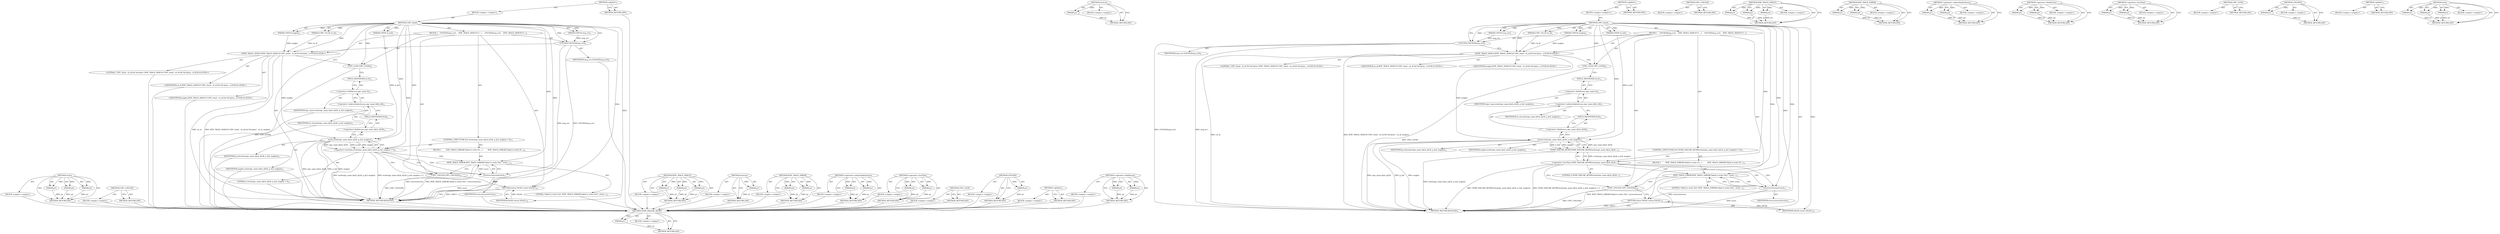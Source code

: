 digraph "write" {
vulnerable_89 [label=<(METHOD,write)>];
vulnerable_90 [label=<(PARAM,p1)>];
vulnerable_91 [label=<(PARAM,p2)>];
vulnerable_92 [label=<(PARAM,p3)>];
vulnerable_93 [label=<(BLOCK,&lt;empty&gt;,&lt;empty&gt;)>];
vulnerable_94 [label=<(METHOD_RETURN,ANY)>];
vulnerable_114 [label=<(METHOD,UIPC_UNLOCK)>];
vulnerable_115 [label=<(BLOCK,&lt;empty&gt;,&lt;empty&gt;)>];
vulnerable_116 [label=<(METHOD_RETURN,ANY)>];
vulnerable_6 [label=<(METHOD,&lt;global&gt;)<SUB>1</SUB>>];
vulnerable_7 [label=<(BLOCK,&lt;empty&gt;,&lt;empty&gt;)<SUB>1</SUB>>];
vulnerable_8 [label=<(METHOD,UIPC_Send)<SUB>1</SUB>>];
vulnerable_9 [label=<(PARAM,tUIPC_CH_ID ch_id)<SUB>1</SUB>>];
vulnerable_10 [label=<(PARAM,UINT16 msg_evt)<SUB>1</SUB>>];
vulnerable_11 [label=<(PARAM,UINT8 *p_buf)<SUB>1</SUB>>];
vulnerable_12 [label=<(PARAM,UINT16 msglen)<SUB>2</SUB>>];
vulnerable_13 [label=<(BLOCK,{
    UNUSED(msg_evt);

    BTIF_TRACE_DEBUG(&quot;U...,{
    UNUSED(msg_evt);

    BTIF_TRACE_DEBUG(&quot;U...)<SUB>3</SUB>>];
vulnerable_14 [label=<(UNUSED,UNUSED(msg_evt))<SUB>4</SUB>>];
vulnerable_15 [label=<(IDENTIFIER,msg_evt,UNUSED(msg_evt))<SUB>4</SUB>>];
vulnerable_16 [label="<(BTIF_TRACE_DEBUG,BTIF_TRACE_DEBUG(&quot;UIPC_Send : ch_id:%d %d bytes...)<SUB>6</SUB>>"];
vulnerable_17 [label="<(LITERAL,&quot;UIPC_Send : ch_id:%d %d bytes&quot;,BTIF_TRACE_DEBUG(&quot;UIPC_Send : ch_id:%d %d bytes...)<SUB>6</SUB>>"];
vulnerable_18 [label="<(IDENTIFIER,ch_id,BTIF_TRACE_DEBUG(&quot;UIPC_Send : ch_id:%d %d bytes...)<SUB>6</SUB>>"];
vulnerable_19 [label="<(IDENTIFIER,msglen,BTIF_TRACE_DEBUG(&quot;UIPC_Send : ch_id:%d %d bytes...)<SUB>6</SUB>>"];
vulnerable_20 [label=<(UIPC_LOCK,UIPC_LOCK())<SUB>9</SUB>>];
vulnerable_21 [label=<(CONTROL_STRUCTURE,IF,if (write(uipc_main.ch[ch_id].fd, p_buf, msglen) &lt; 0))<SUB>11</SUB>>];
vulnerable_22 [label=<(&lt;operator&gt;.lessThan,write(uipc_main.ch[ch_id].fd, p_buf, msglen) &lt; 0)<SUB>11</SUB>>];
vulnerable_23 [label=<(write,write(uipc_main.ch[ch_id].fd, p_buf, msglen))<SUB>11</SUB>>];
vulnerable_24 [label=<(&lt;operator&gt;.fieldAccess,uipc_main.ch[ch_id].fd)<SUB>11</SUB>>];
vulnerable_25 [label=<(&lt;operator&gt;.indirectIndexAccess,uipc_main.ch[ch_id])<SUB>11</SUB>>];
vulnerable_26 [label=<(&lt;operator&gt;.fieldAccess,uipc_main.ch)<SUB>11</SUB>>];
vulnerable_27 [label=<(IDENTIFIER,uipc_main,write(uipc_main.ch[ch_id].fd, p_buf, msglen))<SUB>11</SUB>>];
vulnerable_28 [label=<(FIELD_IDENTIFIER,ch,ch)<SUB>11</SUB>>];
vulnerable_29 [label=<(IDENTIFIER,ch_id,write(uipc_main.ch[ch_id].fd, p_buf, msglen))<SUB>11</SUB>>];
vulnerable_30 [label=<(FIELD_IDENTIFIER,fd,fd)<SUB>11</SUB>>];
vulnerable_31 [label=<(IDENTIFIER,p_buf,write(uipc_main.ch[ch_id].fd, p_buf, msglen))<SUB>11</SUB>>];
vulnerable_32 [label=<(IDENTIFIER,msglen,write(uipc_main.ch[ch_id].fd, p_buf, msglen))<SUB>11</SUB>>];
vulnerable_33 [label=<(LITERAL,0,write(uipc_main.ch[ch_id].fd, p_buf, msglen) &lt; 0)<SUB>11</SUB>>];
vulnerable_34 [label=<(BLOCK,{
         BTIF_TRACE_ERROR(&quot;failed to write (%...,{
         BTIF_TRACE_ERROR(&quot;failed to write (%...)<SUB>12</SUB>>];
vulnerable_35 [label=<(BTIF_TRACE_ERROR,BTIF_TRACE_ERROR(&quot;failed to write (%s)&quot;, strerr...)<SUB>13</SUB>>];
vulnerable_36 [label=<(LITERAL,&quot;failed to write (%s)&quot;,BTIF_TRACE_ERROR(&quot;failed to write (%s)&quot;, strerr...)<SUB>13</SUB>>];
vulnerable_37 [label=<(strerror,strerror(errno))<SUB>13</SUB>>];
vulnerable_38 [label=<(IDENTIFIER,errno,strerror(errno))<SUB>13</SUB>>];
vulnerable_39 [label=<(UIPC_UNLOCK,UIPC_UNLOCK())<SUB>16</SUB>>];
vulnerable_40 [label=<(RETURN,return FALSE;,return FALSE;)<SUB>18</SUB>>];
vulnerable_41 [label=<(IDENTIFIER,FALSE,return FALSE;)<SUB>18</SUB>>];
vulnerable_42 [label=<(METHOD_RETURN,BOOLEAN)<SUB>1</SUB>>];
vulnerable_44 [label=<(METHOD_RETURN,ANY)<SUB>1</SUB>>];
vulnerable_75 [label=<(METHOD,BTIF_TRACE_DEBUG)>];
vulnerable_76 [label=<(PARAM,p1)>];
vulnerable_77 [label=<(PARAM,p2)>];
vulnerable_78 [label=<(PARAM,p3)>];
vulnerable_79 [label=<(BLOCK,&lt;empty&gt;,&lt;empty&gt;)>];
vulnerable_80 [label=<(METHOD_RETURN,ANY)>];
vulnerable_110 [label=<(METHOD,strerror)>];
vulnerable_111 [label=<(PARAM,p1)>];
vulnerable_112 [label=<(BLOCK,&lt;empty&gt;,&lt;empty&gt;)>];
vulnerable_113 [label=<(METHOD_RETURN,ANY)>];
vulnerable_105 [label=<(METHOD,BTIF_TRACE_ERROR)>];
vulnerable_106 [label=<(PARAM,p1)>];
vulnerable_107 [label=<(PARAM,p2)>];
vulnerable_108 [label=<(BLOCK,&lt;empty&gt;,&lt;empty&gt;)>];
vulnerable_109 [label=<(METHOD_RETURN,ANY)>];
vulnerable_100 [label=<(METHOD,&lt;operator&gt;.indirectIndexAccess)>];
vulnerable_101 [label=<(PARAM,p1)>];
vulnerable_102 [label=<(PARAM,p2)>];
vulnerable_103 [label=<(BLOCK,&lt;empty&gt;,&lt;empty&gt;)>];
vulnerable_104 [label=<(METHOD_RETURN,ANY)>];
vulnerable_84 [label=<(METHOD,&lt;operator&gt;.lessThan)>];
vulnerable_85 [label=<(PARAM,p1)>];
vulnerable_86 [label=<(PARAM,p2)>];
vulnerable_87 [label=<(BLOCK,&lt;empty&gt;,&lt;empty&gt;)>];
vulnerable_88 [label=<(METHOD_RETURN,ANY)>];
vulnerable_81 [label=<(METHOD,UIPC_LOCK)>];
vulnerable_82 [label=<(BLOCK,&lt;empty&gt;,&lt;empty&gt;)>];
vulnerable_83 [label=<(METHOD_RETURN,ANY)>];
vulnerable_71 [label=<(METHOD,UNUSED)>];
vulnerable_72 [label=<(PARAM,p1)>];
vulnerable_73 [label=<(BLOCK,&lt;empty&gt;,&lt;empty&gt;)>];
vulnerable_74 [label=<(METHOD_RETURN,ANY)>];
vulnerable_65 [label=<(METHOD,&lt;global&gt;)<SUB>1</SUB>>];
vulnerable_66 [label=<(BLOCK,&lt;empty&gt;,&lt;empty&gt;)>];
vulnerable_67 [label=<(METHOD_RETURN,ANY)>];
vulnerable_95 [label=<(METHOD,&lt;operator&gt;.fieldAccess)>];
vulnerable_96 [label=<(PARAM,p1)>];
vulnerable_97 [label=<(PARAM,p2)>];
vulnerable_98 [label=<(BLOCK,&lt;empty&gt;,&lt;empty&gt;)>];
vulnerable_99 [label=<(METHOD_RETURN,ANY)>];
fixed_90 [label=<(METHOD,TEMP_FAILURE_RETRY)>];
fixed_91 [label=<(PARAM,p1)>];
fixed_92 [label=<(BLOCK,&lt;empty&gt;,&lt;empty&gt;)>];
fixed_93 [label=<(METHOD_RETURN,ANY)>];
fixed_115 [label=<(METHOD,strerror)>];
fixed_116 [label=<(PARAM,p1)>];
fixed_117 [label=<(BLOCK,&lt;empty&gt;,&lt;empty&gt;)>];
fixed_118 [label=<(METHOD_RETURN,ANY)>];
fixed_6 [label=<(METHOD,&lt;global&gt;)<SUB>1</SUB>>];
fixed_7 [label=<(BLOCK,&lt;empty&gt;,&lt;empty&gt;)<SUB>1</SUB>>];
fixed_8 [label=<(METHOD,UIPC_Send)<SUB>1</SUB>>];
fixed_9 [label=<(PARAM,tUIPC_CH_ID ch_id)<SUB>1</SUB>>];
fixed_10 [label=<(PARAM,UINT16 msg_evt)<SUB>1</SUB>>];
fixed_11 [label=<(PARAM,UINT8 *p_buf)<SUB>1</SUB>>];
fixed_12 [label=<(PARAM,UINT16 msglen)<SUB>2</SUB>>];
fixed_13 [label=<(BLOCK,{
    UNUSED(msg_evt);

    BTIF_TRACE_DEBUG(&quot;U...,{
    UNUSED(msg_evt);

    BTIF_TRACE_DEBUG(&quot;U...)<SUB>3</SUB>>];
fixed_14 [label=<(UNUSED,UNUSED(msg_evt))<SUB>4</SUB>>];
fixed_15 [label=<(IDENTIFIER,msg_evt,UNUSED(msg_evt))<SUB>4</SUB>>];
fixed_16 [label="<(BTIF_TRACE_DEBUG,BTIF_TRACE_DEBUG(&quot;UIPC_Send : ch_id:%d %d bytes...)<SUB>6</SUB>>"];
fixed_17 [label="<(LITERAL,&quot;UIPC_Send : ch_id:%d %d bytes&quot;,BTIF_TRACE_DEBUG(&quot;UIPC_Send : ch_id:%d %d bytes...)<SUB>6</SUB>>"];
fixed_18 [label="<(IDENTIFIER,ch_id,BTIF_TRACE_DEBUG(&quot;UIPC_Send : ch_id:%d %d bytes...)<SUB>6</SUB>>"];
fixed_19 [label="<(IDENTIFIER,msglen,BTIF_TRACE_DEBUG(&quot;UIPC_Send : ch_id:%d %d bytes...)<SUB>6</SUB>>"];
fixed_20 [label=<(UIPC_LOCK,UIPC_LOCK())<SUB>9</SUB>>];
fixed_21 [label=<(CONTROL_STRUCTURE,IF,if (TEMP_FAILURE_RETRY(write(uipc_main.ch[ch_id].fd, p_buf, msglen)) &lt; 0))<SUB>11</SUB>>];
fixed_22 [label=<(&lt;operator&gt;.lessThan,TEMP_FAILURE_RETRY(write(uipc_main.ch[ch_id].fd...)<SUB>11</SUB>>];
fixed_23 [label=<(TEMP_FAILURE_RETRY,TEMP_FAILURE_RETRY(write(uipc_main.ch[ch_id].fd...)<SUB>11</SUB>>];
fixed_24 [label=<(write,write(uipc_main.ch[ch_id].fd, p_buf, msglen))<SUB>11</SUB>>];
fixed_25 [label=<(&lt;operator&gt;.fieldAccess,uipc_main.ch[ch_id].fd)<SUB>11</SUB>>];
fixed_26 [label=<(&lt;operator&gt;.indirectIndexAccess,uipc_main.ch[ch_id])<SUB>11</SUB>>];
fixed_27 [label=<(&lt;operator&gt;.fieldAccess,uipc_main.ch)<SUB>11</SUB>>];
fixed_28 [label=<(IDENTIFIER,uipc_main,write(uipc_main.ch[ch_id].fd, p_buf, msglen))<SUB>11</SUB>>];
fixed_29 [label=<(FIELD_IDENTIFIER,ch,ch)<SUB>11</SUB>>];
fixed_30 [label=<(IDENTIFIER,ch_id,write(uipc_main.ch[ch_id].fd, p_buf, msglen))<SUB>11</SUB>>];
fixed_31 [label=<(FIELD_IDENTIFIER,fd,fd)<SUB>11</SUB>>];
fixed_32 [label=<(IDENTIFIER,p_buf,write(uipc_main.ch[ch_id].fd, p_buf, msglen))<SUB>11</SUB>>];
fixed_33 [label=<(IDENTIFIER,msglen,write(uipc_main.ch[ch_id].fd, p_buf, msglen))<SUB>11</SUB>>];
fixed_34 [label=<(LITERAL,0,TEMP_FAILURE_RETRY(write(uipc_main.ch[ch_id].fd...)<SUB>11</SUB>>];
fixed_35 [label=<(BLOCK,{
         BTIF_TRACE_ERROR(&quot;failed to write (%...,{
         BTIF_TRACE_ERROR(&quot;failed to write (%...)<SUB>12</SUB>>];
fixed_36 [label=<(BTIF_TRACE_ERROR,BTIF_TRACE_ERROR(&quot;failed to write (%s)&quot;, strerr...)<SUB>13</SUB>>];
fixed_37 [label=<(LITERAL,&quot;failed to write (%s)&quot;,BTIF_TRACE_ERROR(&quot;failed to write (%s)&quot;, strerr...)<SUB>13</SUB>>];
fixed_38 [label=<(strerror,strerror(errno))<SUB>13</SUB>>];
fixed_39 [label=<(IDENTIFIER,errno,strerror(errno))<SUB>13</SUB>>];
fixed_40 [label=<(UIPC_UNLOCK,UIPC_UNLOCK())<SUB>16</SUB>>];
fixed_41 [label=<(RETURN,return FALSE;,return FALSE;)<SUB>18</SUB>>];
fixed_42 [label=<(IDENTIFIER,FALSE,return FALSE;)<SUB>18</SUB>>];
fixed_43 [label=<(METHOD_RETURN,BOOLEAN)<SUB>1</SUB>>];
fixed_45 [label=<(METHOD_RETURN,ANY)<SUB>1</SUB>>];
fixed_119 [label=<(METHOD,UIPC_UNLOCK)>];
fixed_120 [label=<(BLOCK,&lt;empty&gt;,&lt;empty&gt;)>];
fixed_121 [label=<(METHOD_RETURN,ANY)>];
fixed_76 [label=<(METHOD,BTIF_TRACE_DEBUG)>];
fixed_77 [label=<(PARAM,p1)>];
fixed_78 [label=<(PARAM,p2)>];
fixed_79 [label=<(PARAM,p3)>];
fixed_80 [label=<(BLOCK,&lt;empty&gt;,&lt;empty&gt;)>];
fixed_81 [label=<(METHOD_RETURN,ANY)>];
fixed_110 [label=<(METHOD,BTIF_TRACE_ERROR)>];
fixed_111 [label=<(PARAM,p1)>];
fixed_112 [label=<(PARAM,p2)>];
fixed_113 [label=<(BLOCK,&lt;empty&gt;,&lt;empty&gt;)>];
fixed_114 [label=<(METHOD_RETURN,ANY)>];
fixed_105 [label=<(METHOD,&lt;operator&gt;.indirectIndexAccess)>];
fixed_106 [label=<(PARAM,p1)>];
fixed_107 [label=<(PARAM,p2)>];
fixed_108 [label=<(BLOCK,&lt;empty&gt;,&lt;empty&gt;)>];
fixed_109 [label=<(METHOD_RETURN,ANY)>];
fixed_100 [label=<(METHOD,&lt;operator&gt;.fieldAccess)>];
fixed_101 [label=<(PARAM,p1)>];
fixed_102 [label=<(PARAM,p2)>];
fixed_103 [label=<(BLOCK,&lt;empty&gt;,&lt;empty&gt;)>];
fixed_104 [label=<(METHOD_RETURN,ANY)>];
fixed_85 [label=<(METHOD,&lt;operator&gt;.lessThan)>];
fixed_86 [label=<(PARAM,p1)>];
fixed_87 [label=<(PARAM,p2)>];
fixed_88 [label=<(BLOCK,&lt;empty&gt;,&lt;empty&gt;)>];
fixed_89 [label=<(METHOD_RETURN,ANY)>];
fixed_82 [label=<(METHOD,UIPC_LOCK)>];
fixed_83 [label=<(BLOCK,&lt;empty&gt;,&lt;empty&gt;)>];
fixed_84 [label=<(METHOD_RETURN,ANY)>];
fixed_72 [label=<(METHOD,UNUSED)>];
fixed_73 [label=<(PARAM,p1)>];
fixed_74 [label=<(BLOCK,&lt;empty&gt;,&lt;empty&gt;)>];
fixed_75 [label=<(METHOD_RETURN,ANY)>];
fixed_66 [label=<(METHOD,&lt;global&gt;)<SUB>1</SUB>>];
fixed_67 [label=<(BLOCK,&lt;empty&gt;,&lt;empty&gt;)>];
fixed_68 [label=<(METHOD_RETURN,ANY)>];
fixed_94 [label=<(METHOD,write)>];
fixed_95 [label=<(PARAM,p1)>];
fixed_96 [label=<(PARAM,p2)>];
fixed_97 [label=<(PARAM,p3)>];
fixed_98 [label=<(BLOCK,&lt;empty&gt;,&lt;empty&gt;)>];
fixed_99 [label=<(METHOD_RETURN,ANY)>];
vulnerable_89 -> vulnerable_90  [key=0, label="AST: "];
vulnerable_89 -> vulnerable_90  [key=1, label="DDG: "];
vulnerable_89 -> vulnerable_93  [key=0, label="AST: "];
vulnerable_89 -> vulnerable_91  [key=0, label="AST: "];
vulnerable_89 -> vulnerable_91  [key=1, label="DDG: "];
vulnerable_89 -> vulnerable_94  [key=0, label="AST: "];
vulnerable_89 -> vulnerable_94  [key=1, label="CFG: "];
vulnerable_89 -> vulnerable_92  [key=0, label="AST: "];
vulnerable_89 -> vulnerable_92  [key=1, label="DDG: "];
vulnerable_90 -> vulnerable_94  [key=0, label="DDG: p1"];
vulnerable_91 -> vulnerable_94  [key=0, label="DDG: p2"];
vulnerable_92 -> vulnerable_94  [key=0, label="DDG: p3"];
vulnerable_93 -> fixed_90  [key=0];
vulnerable_94 -> fixed_90  [key=0];
vulnerable_114 -> vulnerable_115  [key=0, label="AST: "];
vulnerable_114 -> vulnerable_116  [key=0, label="AST: "];
vulnerable_114 -> vulnerable_116  [key=1, label="CFG: "];
vulnerable_115 -> fixed_90  [key=0];
vulnerable_116 -> fixed_90  [key=0];
vulnerable_6 -> vulnerable_7  [key=0, label="AST: "];
vulnerable_6 -> vulnerable_44  [key=0, label="AST: "];
vulnerable_6 -> vulnerable_44  [key=1, label="CFG: "];
vulnerable_7 -> vulnerable_8  [key=0, label="AST: "];
vulnerable_8 -> vulnerable_9  [key=0, label="AST: "];
vulnerable_8 -> vulnerable_9  [key=1, label="DDG: "];
vulnerable_8 -> vulnerable_10  [key=0, label="AST: "];
vulnerable_8 -> vulnerable_10  [key=1, label="DDG: "];
vulnerable_8 -> vulnerable_11  [key=0, label="AST: "];
vulnerable_8 -> vulnerable_11  [key=1, label="DDG: "];
vulnerable_8 -> vulnerable_12  [key=0, label="AST: "];
vulnerable_8 -> vulnerable_12  [key=1, label="DDG: "];
vulnerable_8 -> vulnerable_13  [key=0, label="AST: "];
vulnerable_8 -> vulnerable_42  [key=0, label="AST: "];
vulnerable_8 -> vulnerable_14  [key=0, label="CFG: "];
vulnerable_8 -> vulnerable_14  [key=1, label="DDG: "];
vulnerable_8 -> vulnerable_20  [key=0, label="DDG: "];
vulnerable_8 -> vulnerable_39  [key=0, label="DDG: "];
vulnerable_8 -> vulnerable_40  [key=0, label="DDG: "];
vulnerable_8 -> vulnerable_16  [key=0, label="DDG: "];
vulnerable_8 -> vulnerable_41  [key=0, label="DDG: "];
vulnerable_8 -> vulnerable_22  [key=0, label="DDG: "];
vulnerable_8 -> vulnerable_23  [key=0, label="DDG: "];
vulnerable_8 -> vulnerable_35  [key=0, label="DDG: "];
vulnerable_8 -> vulnerable_37  [key=0, label="DDG: "];
vulnerable_9 -> vulnerable_16  [key=0, label="DDG: ch_id"];
vulnerable_10 -> vulnerable_14  [key=0, label="DDG: msg_evt"];
vulnerable_11 -> vulnerable_23  [key=0, label="DDG: p_buf"];
vulnerable_12 -> vulnerable_16  [key=0, label="DDG: msglen"];
vulnerable_13 -> vulnerable_14  [key=0, label="AST: "];
vulnerable_13 -> vulnerable_16  [key=0, label="AST: "];
vulnerable_13 -> vulnerable_20  [key=0, label="AST: "];
vulnerable_13 -> vulnerable_21  [key=0, label="AST: "];
vulnerable_13 -> vulnerable_39  [key=0, label="AST: "];
vulnerable_13 -> vulnerable_40  [key=0, label="AST: "];
vulnerable_14 -> vulnerable_15  [key=0, label="AST: "];
vulnerable_14 -> vulnerable_16  [key=0, label="CFG: "];
vulnerable_14 -> vulnerable_42  [key=0, label="DDG: msg_evt"];
vulnerable_14 -> vulnerable_42  [key=1, label="DDG: UNUSED(msg_evt)"];
vulnerable_15 -> fixed_90  [key=0];
vulnerable_16 -> vulnerable_17  [key=0, label="AST: "];
vulnerable_16 -> vulnerable_18  [key=0, label="AST: "];
vulnerable_16 -> vulnerable_19  [key=0, label="AST: "];
vulnerable_16 -> vulnerable_20  [key=0, label="CFG: "];
vulnerable_16 -> vulnerable_42  [key=0, label="DDG: ch_id"];
vulnerable_16 -> vulnerable_42  [key=1, label="DDG: BTIF_TRACE_DEBUG(&quot;UIPC_Send : ch_id:%d %d bytes&quot;, ch_id, msglen)"];
vulnerable_16 -> vulnerable_23  [key=0, label="DDG: msglen"];
vulnerable_17 -> fixed_90  [key=0];
vulnerable_18 -> fixed_90  [key=0];
vulnerable_19 -> fixed_90  [key=0];
vulnerable_20 -> vulnerable_28  [key=0, label="CFG: "];
vulnerable_20 -> vulnerable_42  [key=0, label="DDG: UIPC_LOCK()"];
vulnerable_21 -> vulnerable_22  [key=0, label="AST: "];
vulnerable_21 -> vulnerable_34  [key=0, label="AST: "];
vulnerable_22 -> vulnerable_23  [key=0, label="AST: "];
vulnerable_22 -> vulnerable_33  [key=0, label="AST: "];
vulnerable_22 -> vulnerable_39  [key=0, label="CFG: "];
vulnerable_22 -> vulnerable_37  [key=0, label="CFG: "];
vulnerable_22 -> vulnerable_37  [key=1, label="CDG: "];
vulnerable_22 -> vulnerable_42  [key=0, label="DDG: write(uipc_main.ch[ch_id].fd, p_buf, msglen)"];
vulnerable_22 -> vulnerable_42  [key=1, label="DDG: write(uipc_main.ch[ch_id].fd, p_buf, msglen) &lt; 0"];
vulnerable_22 -> vulnerable_35  [key=0, label="CDG: "];
vulnerable_23 -> vulnerable_24  [key=0, label="AST: "];
vulnerable_23 -> vulnerable_31  [key=0, label="AST: "];
vulnerable_23 -> vulnerable_32  [key=0, label="AST: "];
vulnerable_23 -> vulnerable_22  [key=0, label="CFG: "];
vulnerable_23 -> vulnerable_22  [key=1, label="DDG: uipc_main.ch[ch_id].fd"];
vulnerable_23 -> vulnerable_22  [key=2, label="DDG: p_buf"];
vulnerable_23 -> vulnerable_22  [key=3, label="DDG: msglen"];
vulnerable_23 -> vulnerable_42  [key=0, label="DDG: uipc_main.ch[ch_id].fd"];
vulnerable_23 -> vulnerable_42  [key=1, label="DDG: p_buf"];
vulnerable_23 -> vulnerable_42  [key=2, label="DDG: msglen"];
vulnerable_24 -> vulnerable_25  [key=0, label="AST: "];
vulnerable_24 -> vulnerable_30  [key=0, label="AST: "];
vulnerable_24 -> vulnerable_23  [key=0, label="CFG: "];
vulnerable_25 -> vulnerable_26  [key=0, label="AST: "];
vulnerable_25 -> vulnerable_29  [key=0, label="AST: "];
vulnerable_25 -> vulnerable_30  [key=0, label="CFG: "];
vulnerable_26 -> vulnerable_27  [key=0, label="AST: "];
vulnerable_26 -> vulnerable_28  [key=0, label="AST: "];
vulnerable_26 -> vulnerable_25  [key=0, label="CFG: "];
vulnerable_27 -> fixed_90  [key=0];
vulnerable_28 -> vulnerable_26  [key=0, label="CFG: "];
vulnerable_29 -> fixed_90  [key=0];
vulnerable_30 -> vulnerable_24  [key=0, label="CFG: "];
vulnerable_31 -> fixed_90  [key=0];
vulnerable_32 -> fixed_90  [key=0];
vulnerable_33 -> fixed_90  [key=0];
vulnerable_34 -> vulnerable_35  [key=0, label="AST: "];
vulnerable_35 -> vulnerable_36  [key=0, label="AST: "];
vulnerable_35 -> vulnerable_37  [key=0, label="AST: "];
vulnerable_35 -> vulnerable_39  [key=0, label="CFG: "];
vulnerable_35 -> vulnerable_42  [key=0, label="DDG: strerror(errno)"];
vulnerable_35 -> vulnerable_42  [key=1, label="DDG: BTIF_TRACE_ERROR(&quot;failed to write (%s)&quot;, strerror(errno))"];
vulnerable_36 -> fixed_90  [key=0];
vulnerable_37 -> vulnerable_38  [key=0, label="AST: "];
vulnerable_37 -> vulnerable_35  [key=0, label="CFG: "];
vulnerable_37 -> vulnerable_35  [key=1, label="DDG: errno"];
vulnerable_37 -> vulnerable_42  [key=0, label="DDG: errno"];
vulnerable_38 -> fixed_90  [key=0];
vulnerable_39 -> vulnerable_40  [key=0, label="CFG: "];
vulnerable_39 -> vulnerable_42  [key=0, label="DDG: UIPC_UNLOCK()"];
vulnerable_40 -> vulnerable_41  [key=0, label="AST: "];
vulnerable_40 -> vulnerable_42  [key=0, label="CFG: "];
vulnerable_40 -> vulnerable_42  [key=1, label="DDG: &lt;RET&gt;"];
vulnerable_41 -> vulnerable_40  [key=0, label="DDG: FALSE"];
vulnerable_42 -> fixed_90  [key=0];
vulnerable_44 -> fixed_90  [key=0];
vulnerable_75 -> vulnerable_76  [key=0, label="AST: "];
vulnerable_75 -> vulnerable_76  [key=1, label="DDG: "];
vulnerable_75 -> vulnerable_79  [key=0, label="AST: "];
vulnerable_75 -> vulnerable_77  [key=0, label="AST: "];
vulnerable_75 -> vulnerable_77  [key=1, label="DDG: "];
vulnerable_75 -> vulnerable_80  [key=0, label="AST: "];
vulnerable_75 -> vulnerable_80  [key=1, label="CFG: "];
vulnerable_75 -> vulnerable_78  [key=0, label="AST: "];
vulnerable_75 -> vulnerable_78  [key=1, label="DDG: "];
vulnerable_76 -> vulnerable_80  [key=0, label="DDG: p1"];
vulnerable_77 -> vulnerable_80  [key=0, label="DDG: p2"];
vulnerable_78 -> vulnerable_80  [key=0, label="DDG: p3"];
vulnerable_79 -> fixed_90  [key=0];
vulnerable_80 -> fixed_90  [key=0];
vulnerable_110 -> vulnerable_111  [key=0, label="AST: "];
vulnerable_110 -> vulnerable_111  [key=1, label="DDG: "];
vulnerable_110 -> vulnerable_112  [key=0, label="AST: "];
vulnerable_110 -> vulnerable_113  [key=0, label="AST: "];
vulnerable_110 -> vulnerable_113  [key=1, label="CFG: "];
vulnerable_111 -> vulnerable_113  [key=0, label="DDG: p1"];
vulnerable_112 -> fixed_90  [key=0];
vulnerable_113 -> fixed_90  [key=0];
vulnerable_105 -> vulnerable_106  [key=0, label="AST: "];
vulnerable_105 -> vulnerable_106  [key=1, label="DDG: "];
vulnerable_105 -> vulnerable_108  [key=0, label="AST: "];
vulnerable_105 -> vulnerable_107  [key=0, label="AST: "];
vulnerable_105 -> vulnerable_107  [key=1, label="DDG: "];
vulnerable_105 -> vulnerable_109  [key=0, label="AST: "];
vulnerable_105 -> vulnerable_109  [key=1, label="CFG: "];
vulnerable_106 -> vulnerable_109  [key=0, label="DDG: p1"];
vulnerable_107 -> vulnerable_109  [key=0, label="DDG: p2"];
vulnerable_108 -> fixed_90  [key=0];
vulnerable_109 -> fixed_90  [key=0];
vulnerable_100 -> vulnerable_101  [key=0, label="AST: "];
vulnerable_100 -> vulnerable_101  [key=1, label="DDG: "];
vulnerable_100 -> vulnerable_103  [key=0, label="AST: "];
vulnerable_100 -> vulnerable_102  [key=0, label="AST: "];
vulnerable_100 -> vulnerable_102  [key=1, label="DDG: "];
vulnerable_100 -> vulnerable_104  [key=0, label="AST: "];
vulnerable_100 -> vulnerable_104  [key=1, label="CFG: "];
vulnerable_101 -> vulnerable_104  [key=0, label="DDG: p1"];
vulnerable_102 -> vulnerable_104  [key=0, label="DDG: p2"];
vulnerable_103 -> fixed_90  [key=0];
vulnerable_104 -> fixed_90  [key=0];
vulnerable_84 -> vulnerable_85  [key=0, label="AST: "];
vulnerable_84 -> vulnerable_85  [key=1, label="DDG: "];
vulnerable_84 -> vulnerable_87  [key=0, label="AST: "];
vulnerable_84 -> vulnerable_86  [key=0, label="AST: "];
vulnerable_84 -> vulnerable_86  [key=1, label="DDG: "];
vulnerable_84 -> vulnerable_88  [key=0, label="AST: "];
vulnerable_84 -> vulnerable_88  [key=1, label="CFG: "];
vulnerable_85 -> vulnerable_88  [key=0, label="DDG: p1"];
vulnerable_86 -> vulnerable_88  [key=0, label="DDG: p2"];
vulnerable_87 -> fixed_90  [key=0];
vulnerable_88 -> fixed_90  [key=0];
vulnerable_81 -> vulnerable_82  [key=0, label="AST: "];
vulnerable_81 -> vulnerable_83  [key=0, label="AST: "];
vulnerable_81 -> vulnerable_83  [key=1, label="CFG: "];
vulnerable_82 -> fixed_90  [key=0];
vulnerable_83 -> fixed_90  [key=0];
vulnerable_71 -> vulnerable_72  [key=0, label="AST: "];
vulnerable_71 -> vulnerable_72  [key=1, label="DDG: "];
vulnerable_71 -> vulnerable_73  [key=0, label="AST: "];
vulnerable_71 -> vulnerable_74  [key=0, label="AST: "];
vulnerable_71 -> vulnerable_74  [key=1, label="CFG: "];
vulnerable_72 -> vulnerable_74  [key=0, label="DDG: p1"];
vulnerable_73 -> fixed_90  [key=0];
vulnerable_74 -> fixed_90  [key=0];
vulnerable_65 -> vulnerable_66  [key=0, label="AST: "];
vulnerable_65 -> vulnerable_67  [key=0, label="AST: "];
vulnerable_65 -> vulnerable_67  [key=1, label="CFG: "];
vulnerable_66 -> fixed_90  [key=0];
vulnerable_67 -> fixed_90  [key=0];
vulnerable_95 -> vulnerable_96  [key=0, label="AST: "];
vulnerable_95 -> vulnerable_96  [key=1, label="DDG: "];
vulnerable_95 -> vulnerable_98  [key=0, label="AST: "];
vulnerable_95 -> vulnerable_97  [key=0, label="AST: "];
vulnerable_95 -> vulnerable_97  [key=1, label="DDG: "];
vulnerable_95 -> vulnerable_99  [key=0, label="AST: "];
vulnerable_95 -> vulnerable_99  [key=1, label="CFG: "];
vulnerable_96 -> vulnerable_99  [key=0, label="DDG: p1"];
vulnerable_97 -> vulnerable_99  [key=0, label="DDG: p2"];
vulnerable_98 -> fixed_90  [key=0];
vulnerable_99 -> fixed_90  [key=0];
fixed_90 -> fixed_91  [key=0, label="AST: "];
fixed_90 -> fixed_91  [key=1, label="DDG: "];
fixed_90 -> fixed_92  [key=0, label="AST: "];
fixed_90 -> fixed_93  [key=0, label="AST: "];
fixed_90 -> fixed_93  [key=1, label="CFG: "];
fixed_91 -> fixed_93  [key=0, label="DDG: p1"];
fixed_115 -> fixed_116  [key=0, label="AST: "];
fixed_115 -> fixed_116  [key=1, label="DDG: "];
fixed_115 -> fixed_117  [key=0, label="AST: "];
fixed_115 -> fixed_118  [key=0, label="AST: "];
fixed_115 -> fixed_118  [key=1, label="CFG: "];
fixed_116 -> fixed_118  [key=0, label="DDG: p1"];
fixed_6 -> fixed_7  [key=0, label="AST: "];
fixed_6 -> fixed_45  [key=0, label="AST: "];
fixed_6 -> fixed_45  [key=1, label="CFG: "];
fixed_7 -> fixed_8  [key=0, label="AST: "];
fixed_8 -> fixed_9  [key=0, label="AST: "];
fixed_8 -> fixed_9  [key=1, label="DDG: "];
fixed_8 -> fixed_10  [key=0, label="AST: "];
fixed_8 -> fixed_10  [key=1, label="DDG: "];
fixed_8 -> fixed_11  [key=0, label="AST: "];
fixed_8 -> fixed_11  [key=1, label="DDG: "];
fixed_8 -> fixed_12  [key=0, label="AST: "];
fixed_8 -> fixed_12  [key=1, label="DDG: "];
fixed_8 -> fixed_13  [key=0, label="AST: "];
fixed_8 -> fixed_43  [key=0, label="AST: "];
fixed_8 -> fixed_14  [key=0, label="CFG: "];
fixed_8 -> fixed_14  [key=1, label="DDG: "];
fixed_8 -> fixed_20  [key=0, label="DDG: "];
fixed_8 -> fixed_40  [key=0, label="DDG: "];
fixed_8 -> fixed_41  [key=0, label="DDG: "];
fixed_8 -> fixed_16  [key=0, label="DDG: "];
fixed_8 -> fixed_42  [key=0, label="DDG: "];
fixed_8 -> fixed_22  [key=0, label="DDG: "];
fixed_8 -> fixed_36  [key=0, label="DDG: "];
fixed_8 -> fixed_24  [key=0, label="DDG: "];
fixed_8 -> fixed_38  [key=0, label="DDG: "];
fixed_9 -> fixed_16  [key=0, label="DDG: ch_id"];
fixed_10 -> fixed_14  [key=0, label="DDG: msg_evt"];
fixed_11 -> fixed_24  [key=0, label="DDG: p_buf"];
fixed_12 -> fixed_16  [key=0, label="DDG: msglen"];
fixed_13 -> fixed_14  [key=0, label="AST: "];
fixed_13 -> fixed_16  [key=0, label="AST: "];
fixed_13 -> fixed_20  [key=0, label="AST: "];
fixed_13 -> fixed_21  [key=0, label="AST: "];
fixed_13 -> fixed_40  [key=0, label="AST: "];
fixed_13 -> fixed_41  [key=0, label="AST: "];
fixed_14 -> fixed_15  [key=0, label="AST: "];
fixed_14 -> fixed_16  [key=0, label="CFG: "];
fixed_14 -> fixed_43  [key=0, label="DDG: msg_evt"];
fixed_14 -> fixed_43  [key=1, label="DDG: UNUSED(msg_evt)"];
fixed_16 -> fixed_17  [key=0, label="AST: "];
fixed_16 -> fixed_18  [key=0, label="AST: "];
fixed_16 -> fixed_19  [key=0, label="AST: "];
fixed_16 -> fixed_20  [key=0, label="CFG: "];
fixed_16 -> fixed_43  [key=0, label="DDG: ch_id"];
fixed_16 -> fixed_43  [key=1, label="DDG: BTIF_TRACE_DEBUG(&quot;UIPC_Send : ch_id:%d %d bytes&quot;, ch_id, msglen)"];
fixed_16 -> fixed_24  [key=0, label="DDG: msglen"];
fixed_20 -> fixed_29  [key=0, label="CFG: "];
fixed_20 -> fixed_43  [key=0, label="DDG: UIPC_LOCK()"];
fixed_21 -> fixed_22  [key=0, label="AST: "];
fixed_21 -> fixed_35  [key=0, label="AST: "];
fixed_22 -> fixed_23  [key=0, label="AST: "];
fixed_22 -> fixed_34  [key=0, label="AST: "];
fixed_22 -> fixed_40  [key=0, label="CFG: "];
fixed_22 -> fixed_38  [key=0, label="CFG: "];
fixed_22 -> fixed_38  [key=1, label="CDG: "];
fixed_22 -> fixed_43  [key=0, label="DDG: TEMP_FAILURE_RETRY(write(uipc_main.ch[ch_id].fd, p_buf, msglen))"];
fixed_22 -> fixed_43  [key=1, label="DDG: TEMP_FAILURE_RETRY(write(uipc_main.ch[ch_id].fd, p_buf, msglen)) &lt; 0"];
fixed_22 -> fixed_36  [key=0, label="CDG: "];
fixed_23 -> fixed_24  [key=0, label="AST: "];
fixed_23 -> fixed_22  [key=0, label="CFG: "];
fixed_23 -> fixed_22  [key=1, label="DDG: write(uipc_main.ch[ch_id].fd, p_buf, msglen)"];
fixed_23 -> fixed_43  [key=0, label="DDG: write(uipc_main.ch[ch_id].fd, p_buf, msglen)"];
fixed_24 -> fixed_25  [key=0, label="AST: "];
fixed_24 -> fixed_32  [key=0, label="AST: "];
fixed_24 -> fixed_33  [key=0, label="AST: "];
fixed_24 -> fixed_23  [key=0, label="CFG: "];
fixed_24 -> fixed_23  [key=1, label="DDG: uipc_main.ch[ch_id].fd"];
fixed_24 -> fixed_23  [key=2, label="DDG: p_buf"];
fixed_24 -> fixed_23  [key=3, label="DDG: msglen"];
fixed_24 -> fixed_43  [key=0, label="DDG: uipc_main.ch[ch_id].fd"];
fixed_24 -> fixed_43  [key=1, label="DDG: p_buf"];
fixed_24 -> fixed_43  [key=2, label="DDG: msglen"];
fixed_25 -> fixed_26  [key=0, label="AST: "];
fixed_25 -> fixed_31  [key=0, label="AST: "];
fixed_25 -> fixed_24  [key=0, label="CFG: "];
fixed_26 -> fixed_27  [key=0, label="AST: "];
fixed_26 -> fixed_30  [key=0, label="AST: "];
fixed_26 -> fixed_31  [key=0, label="CFG: "];
fixed_27 -> fixed_28  [key=0, label="AST: "];
fixed_27 -> fixed_29  [key=0, label="AST: "];
fixed_27 -> fixed_26  [key=0, label="CFG: "];
fixed_29 -> fixed_27  [key=0, label="CFG: "];
fixed_31 -> fixed_25  [key=0, label="CFG: "];
fixed_35 -> fixed_36  [key=0, label="AST: "];
fixed_36 -> fixed_37  [key=0, label="AST: "];
fixed_36 -> fixed_38  [key=0, label="AST: "];
fixed_36 -> fixed_40  [key=0, label="CFG: "];
fixed_36 -> fixed_43  [key=0, label="DDG: strerror(errno)"];
fixed_36 -> fixed_43  [key=1, label="DDG: BTIF_TRACE_ERROR(&quot;failed to write (%s)&quot;, strerror(errno))"];
fixed_38 -> fixed_39  [key=0, label="AST: "];
fixed_38 -> fixed_36  [key=0, label="CFG: "];
fixed_38 -> fixed_36  [key=1, label="DDG: errno"];
fixed_38 -> fixed_43  [key=0, label="DDG: errno"];
fixed_40 -> fixed_41  [key=0, label="CFG: "];
fixed_40 -> fixed_43  [key=0, label="DDG: UIPC_UNLOCK()"];
fixed_41 -> fixed_42  [key=0, label="AST: "];
fixed_41 -> fixed_43  [key=0, label="CFG: "];
fixed_41 -> fixed_43  [key=1, label="DDG: &lt;RET&gt;"];
fixed_42 -> fixed_41  [key=0, label="DDG: FALSE"];
fixed_119 -> fixed_120  [key=0, label="AST: "];
fixed_119 -> fixed_121  [key=0, label="AST: "];
fixed_119 -> fixed_121  [key=1, label="CFG: "];
fixed_76 -> fixed_77  [key=0, label="AST: "];
fixed_76 -> fixed_77  [key=1, label="DDG: "];
fixed_76 -> fixed_80  [key=0, label="AST: "];
fixed_76 -> fixed_78  [key=0, label="AST: "];
fixed_76 -> fixed_78  [key=1, label="DDG: "];
fixed_76 -> fixed_81  [key=0, label="AST: "];
fixed_76 -> fixed_81  [key=1, label="CFG: "];
fixed_76 -> fixed_79  [key=0, label="AST: "];
fixed_76 -> fixed_79  [key=1, label="DDG: "];
fixed_77 -> fixed_81  [key=0, label="DDG: p1"];
fixed_78 -> fixed_81  [key=0, label="DDG: p2"];
fixed_79 -> fixed_81  [key=0, label="DDG: p3"];
fixed_110 -> fixed_111  [key=0, label="AST: "];
fixed_110 -> fixed_111  [key=1, label="DDG: "];
fixed_110 -> fixed_113  [key=0, label="AST: "];
fixed_110 -> fixed_112  [key=0, label="AST: "];
fixed_110 -> fixed_112  [key=1, label="DDG: "];
fixed_110 -> fixed_114  [key=0, label="AST: "];
fixed_110 -> fixed_114  [key=1, label="CFG: "];
fixed_111 -> fixed_114  [key=0, label="DDG: p1"];
fixed_112 -> fixed_114  [key=0, label="DDG: p2"];
fixed_105 -> fixed_106  [key=0, label="AST: "];
fixed_105 -> fixed_106  [key=1, label="DDG: "];
fixed_105 -> fixed_108  [key=0, label="AST: "];
fixed_105 -> fixed_107  [key=0, label="AST: "];
fixed_105 -> fixed_107  [key=1, label="DDG: "];
fixed_105 -> fixed_109  [key=0, label="AST: "];
fixed_105 -> fixed_109  [key=1, label="CFG: "];
fixed_106 -> fixed_109  [key=0, label="DDG: p1"];
fixed_107 -> fixed_109  [key=0, label="DDG: p2"];
fixed_100 -> fixed_101  [key=0, label="AST: "];
fixed_100 -> fixed_101  [key=1, label="DDG: "];
fixed_100 -> fixed_103  [key=0, label="AST: "];
fixed_100 -> fixed_102  [key=0, label="AST: "];
fixed_100 -> fixed_102  [key=1, label="DDG: "];
fixed_100 -> fixed_104  [key=0, label="AST: "];
fixed_100 -> fixed_104  [key=1, label="CFG: "];
fixed_101 -> fixed_104  [key=0, label="DDG: p1"];
fixed_102 -> fixed_104  [key=0, label="DDG: p2"];
fixed_85 -> fixed_86  [key=0, label="AST: "];
fixed_85 -> fixed_86  [key=1, label="DDG: "];
fixed_85 -> fixed_88  [key=0, label="AST: "];
fixed_85 -> fixed_87  [key=0, label="AST: "];
fixed_85 -> fixed_87  [key=1, label="DDG: "];
fixed_85 -> fixed_89  [key=0, label="AST: "];
fixed_85 -> fixed_89  [key=1, label="CFG: "];
fixed_86 -> fixed_89  [key=0, label="DDG: p1"];
fixed_87 -> fixed_89  [key=0, label="DDG: p2"];
fixed_82 -> fixed_83  [key=0, label="AST: "];
fixed_82 -> fixed_84  [key=0, label="AST: "];
fixed_82 -> fixed_84  [key=1, label="CFG: "];
fixed_72 -> fixed_73  [key=0, label="AST: "];
fixed_72 -> fixed_73  [key=1, label="DDG: "];
fixed_72 -> fixed_74  [key=0, label="AST: "];
fixed_72 -> fixed_75  [key=0, label="AST: "];
fixed_72 -> fixed_75  [key=1, label="CFG: "];
fixed_73 -> fixed_75  [key=0, label="DDG: p1"];
fixed_66 -> fixed_67  [key=0, label="AST: "];
fixed_66 -> fixed_68  [key=0, label="AST: "];
fixed_66 -> fixed_68  [key=1, label="CFG: "];
fixed_94 -> fixed_95  [key=0, label="AST: "];
fixed_94 -> fixed_95  [key=1, label="DDG: "];
fixed_94 -> fixed_98  [key=0, label="AST: "];
fixed_94 -> fixed_96  [key=0, label="AST: "];
fixed_94 -> fixed_96  [key=1, label="DDG: "];
fixed_94 -> fixed_99  [key=0, label="AST: "];
fixed_94 -> fixed_99  [key=1, label="CFG: "];
fixed_94 -> fixed_97  [key=0, label="AST: "];
fixed_94 -> fixed_97  [key=1, label="DDG: "];
fixed_95 -> fixed_99  [key=0, label="DDG: p1"];
fixed_96 -> fixed_99  [key=0, label="DDG: p2"];
fixed_97 -> fixed_99  [key=0, label="DDG: p3"];
}
